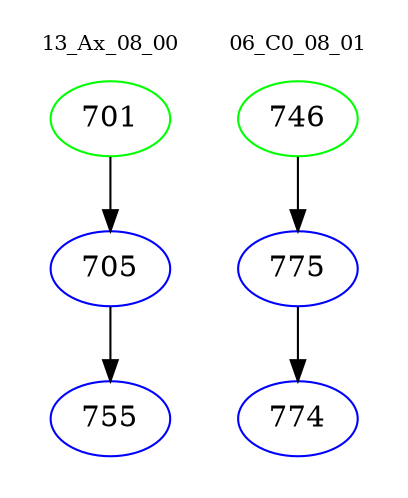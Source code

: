 digraph{
subgraph cluster_0 {
color = white
label = "13_Ax_08_00";
fontsize=10;
T0_701 [label="701", color="green"]
T0_701 -> T0_705 [color="black"]
T0_705 [label="705", color="blue"]
T0_705 -> T0_755 [color="black"]
T0_755 [label="755", color="blue"]
}
subgraph cluster_1 {
color = white
label = "06_C0_08_01";
fontsize=10;
T1_746 [label="746", color="green"]
T1_746 -> T1_775 [color="black"]
T1_775 [label="775", color="blue"]
T1_775 -> T1_774 [color="black"]
T1_774 [label="774", color="blue"]
}
}
